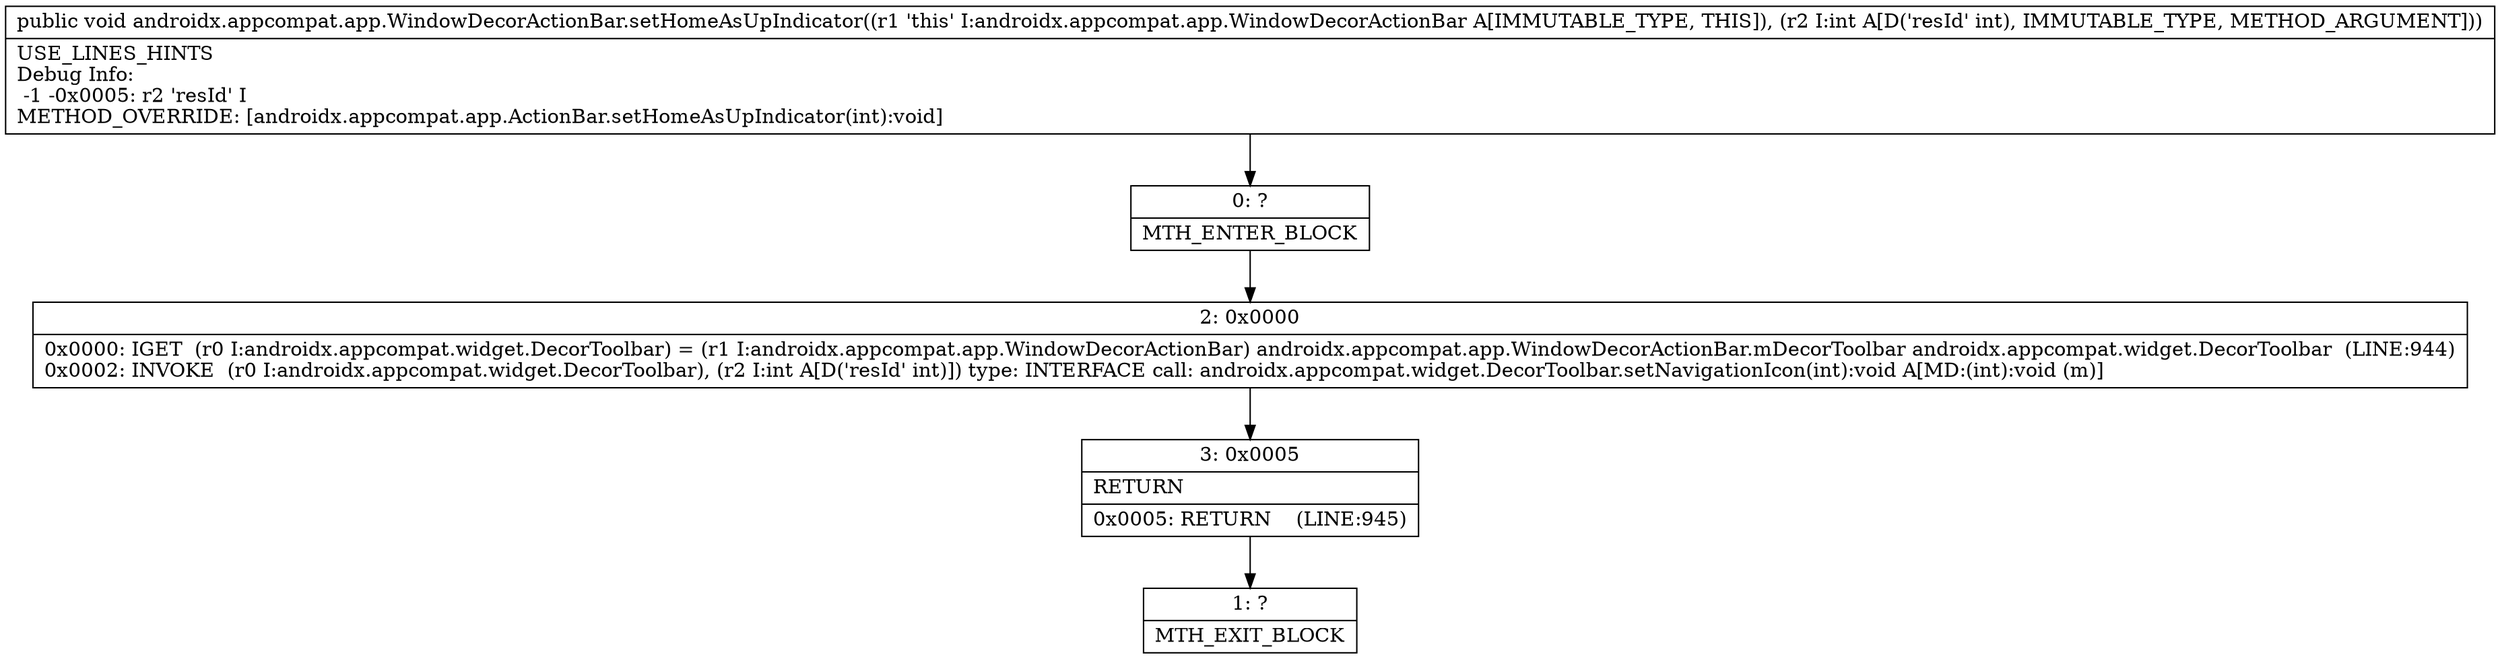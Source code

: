 digraph "CFG forandroidx.appcompat.app.WindowDecorActionBar.setHomeAsUpIndicator(I)V" {
Node_0 [shape=record,label="{0\:\ ?|MTH_ENTER_BLOCK\l}"];
Node_2 [shape=record,label="{2\:\ 0x0000|0x0000: IGET  (r0 I:androidx.appcompat.widget.DecorToolbar) = (r1 I:androidx.appcompat.app.WindowDecorActionBar) androidx.appcompat.app.WindowDecorActionBar.mDecorToolbar androidx.appcompat.widget.DecorToolbar  (LINE:944)\l0x0002: INVOKE  (r0 I:androidx.appcompat.widget.DecorToolbar), (r2 I:int A[D('resId' int)]) type: INTERFACE call: androidx.appcompat.widget.DecorToolbar.setNavigationIcon(int):void A[MD:(int):void (m)]\l}"];
Node_3 [shape=record,label="{3\:\ 0x0005|RETURN\l|0x0005: RETURN    (LINE:945)\l}"];
Node_1 [shape=record,label="{1\:\ ?|MTH_EXIT_BLOCK\l}"];
MethodNode[shape=record,label="{public void androidx.appcompat.app.WindowDecorActionBar.setHomeAsUpIndicator((r1 'this' I:androidx.appcompat.app.WindowDecorActionBar A[IMMUTABLE_TYPE, THIS]), (r2 I:int A[D('resId' int), IMMUTABLE_TYPE, METHOD_ARGUMENT]))  | USE_LINES_HINTS\lDebug Info:\l  \-1 \-0x0005: r2 'resId' I\lMETHOD_OVERRIDE: [androidx.appcompat.app.ActionBar.setHomeAsUpIndicator(int):void]\l}"];
MethodNode -> Node_0;Node_0 -> Node_2;
Node_2 -> Node_3;
Node_3 -> Node_1;
}

